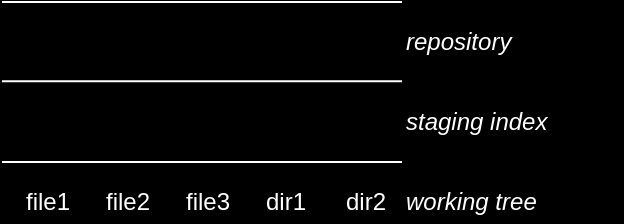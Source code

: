 <mxfile version="12.6.5" type="github" pages="10">
  <diagram name="working tree" id="nFDIeJGHODLjePEfZHYO">
    <mxGraphModel dx="501" dy="321" grid="1" gridSize="10" guides="1" tooltips="1" connect="1" arrows="1" fold="1" page="1" pageScale="1" pageWidth="850" pageHeight="1100" background="#000000" math="0" shadow="0">
      <root>
        <mxCell id="7INBl3hS9Ije1-Lq2O-e-0"/>
        <mxCell id="7INBl3hS9Ije1-Lq2O-e-1" parent="7INBl3hS9Ije1-Lq2O-e-0"/>
        <mxCell id="7INBl3hS9Ije1-Lq2O-e-2" value="" style="endArrow=none;html=1;strokeColor=#FFFFFF;strokeWidth=1;" edge="1" parent="7INBl3hS9Ije1-Lq2O-e-1">
          <mxGeometry width="50" height="50" relative="1" as="geometry">
            <mxPoint x="80" y="200" as="sourcePoint"/>
            <mxPoint x="280" y="200" as="targetPoint"/>
          </mxGeometry>
        </mxCell>
        <mxCell id="7INBl3hS9Ije1-Lq2O-e-3" value="&lt;i&gt;working tree&lt;/i&gt;" style="text;html=1;strokeColor=none;fillColor=none;align=left;verticalAlign=middle;whiteSpace=wrap;rounded=0;fontColor=#FFFFFF;" vertex="1" parent="7INBl3hS9Ije1-Lq2O-e-1">
          <mxGeometry x="280" y="210" width="110" height="20" as="geometry"/>
        </mxCell>
        <mxCell id="7INBl3hS9Ije1-Lq2O-e-4" value="" style="endArrow=none;html=1;strokeColor=#FFFFFF;strokeWidth=1;" edge="1" parent="7INBl3hS9Ije1-Lq2O-e-1">
          <mxGeometry width="50" height="50" relative="1" as="geometry">
            <mxPoint x="80" y="159.58" as="sourcePoint"/>
            <mxPoint x="280" y="159.58" as="targetPoint"/>
          </mxGeometry>
        </mxCell>
        <mxCell id="7INBl3hS9Ije1-Lq2O-e-5" value="&lt;i&gt;staging index&lt;/i&gt;" style="text;html=1;strokeColor=none;fillColor=none;align=left;verticalAlign=middle;whiteSpace=wrap;rounded=0;fontColor=#FFFFFF;" vertex="1" parent="7INBl3hS9Ije1-Lq2O-e-1">
          <mxGeometry x="280" y="170" width="110" height="20" as="geometry"/>
        </mxCell>
        <mxCell id="7INBl3hS9Ije1-Lq2O-e-6" value="" style="endArrow=none;html=1;strokeColor=#FFFFFF;strokeWidth=1;" edge="1" parent="7INBl3hS9Ije1-Lq2O-e-1">
          <mxGeometry width="50" height="50" relative="1" as="geometry">
            <mxPoint x="80" y="120" as="sourcePoint"/>
            <mxPoint x="280" y="120" as="targetPoint"/>
          </mxGeometry>
        </mxCell>
        <mxCell id="7INBl3hS9Ije1-Lq2O-e-7" value="&lt;i&gt;repository&lt;/i&gt;" style="text;html=1;strokeColor=none;fillColor=none;align=left;verticalAlign=middle;whiteSpace=wrap;rounded=0;fontColor=#FFFFFF;" vertex="1" parent="7INBl3hS9Ije1-Lq2O-e-1">
          <mxGeometry x="280" y="130" width="110" height="20" as="geometry"/>
        </mxCell>
        <mxCell id="7INBl3hS9Ije1-Lq2O-e-8" value="&lt;span style=&quot;font-style: normal&quot;&gt;file2&lt;/span&gt;" style="text;html=1;strokeColor=none;fillColor=none;align=left;verticalAlign=middle;whiteSpace=wrap;rounded=0;fontColor=#FFFFFF;fontStyle=2" vertex="1" parent="7INBl3hS9Ije1-Lq2O-e-1">
          <mxGeometry x="130" y="210" width="30" height="20" as="geometry"/>
        </mxCell>
        <mxCell id="7INBl3hS9Ije1-Lq2O-e-9" value="&lt;span style=&quot;font-style: normal&quot;&gt;dir2&lt;/span&gt;" style="text;html=1;strokeColor=none;fillColor=none;align=left;verticalAlign=middle;whiteSpace=wrap;rounded=0;fontColor=#FFFFFF;fontStyle=2" vertex="1" parent="7INBl3hS9Ije1-Lq2O-e-1">
          <mxGeometry x="250" y="210" width="30" height="20" as="geometry"/>
        </mxCell>
        <mxCell id="7INBl3hS9Ije1-Lq2O-e-10" value="" style="group" vertex="1" connectable="0" parent="7INBl3hS9Ije1-Lq2O-e-1">
          <mxGeometry x="90" y="210" width="150" height="20" as="geometry"/>
        </mxCell>
        <mxCell id="7INBl3hS9Ije1-Lq2O-e-11" value="&lt;span style=&quot;font-style: normal&quot;&gt;file1&lt;/span&gt;" style="text;html=1;strokeColor=none;fillColor=none;align=left;verticalAlign=middle;whiteSpace=wrap;rounded=0;fontColor=#FFFFFF;fontStyle=2" vertex="1" parent="7INBl3hS9Ije1-Lq2O-e-10">
          <mxGeometry width="30" height="20" as="geometry"/>
        </mxCell>
        <mxCell id="7INBl3hS9Ije1-Lq2O-e-12" value="&lt;span style=&quot;font-style: normal&quot;&gt;file3&lt;/span&gt;" style="text;html=1;strokeColor=none;fillColor=none;align=left;verticalAlign=middle;whiteSpace=wrap;rounded=0;fontColor=#FFFFFF;fontStyle=2" vertex="1" parent="7INBl3hS9Ije1-Lq2O-e-10">
          <mxGeometry x="80" width="30" height="20" as="geometry"/>
        </mxCell>
        <mxCell id="7INBl3hS9Ije1-Lq2O-e-13" value="&lt;span style=&quot;font-style: normal&quot;&gt;dir1&lt;/span&gt;" style="text;html=1;strokeColor=none;fillColor=none;align=left;verticalAlign=middle;whiteSpace=wrap;rounded=0;fontColor=#FFFFFF;fontStyle=2" vertex="1" parent="7INBl3hS9Ije1-Lq2O-e-10">
          <mxGeometry x="120" width="30" height="20" as="geometry"/>
        </mxCell>
      </root>
    </mxGraphModel>
  </diagram>
  <diagram name="staging index" id="9hVPlp5GFvJvV6EQLpRJ">
    <mxGraphModel dx="876" dy="561" grid="1" gridSize="10" guides="1" tooltips="1" connect="1" arrows="1" fold="1" page="1" pageScale="1" pageWidth="850" pageHeight="1100" background="#000000" math="0" shadow="0">
      <root>
        <mxCell id="t5cRiCoU76C5Cufz5NUQ-0"/>
        <mxCell id="t5cRiCoU76C5Cufz5NUQ-1" parent="t5cRiCoU76C5Cufz5NUQ-0"/>
        <mxCell id="t5cRiCoU76C5Cufz5NUQ-2" value="" style="endArrow=none;html=1;strokeColor=#FFFFFF;strokeWidth=1;" edge="1" parent="t5cRiCoU76C5Cufz5NUQ-1">
          <mxGeometry width="50" height="50" relative="1" as="geometry">
            <mxPoint x="80" y="200" as="sourcePoint"/>
            <mxPoint x="280" y="200" as="targetPoint"/>
          </mxGeometry>
        </mxCell>
        <mxCell id="t5cRiCoU76C5Cufz5NUQ-3" value="&lt;i&gt;working tree&lt;/i&gt;" style="text;html=1;strokeColor=none;fillColor=none;align=left;verticalAlign=middle;whiteSpace=wrap;rounded=0;fontColor=#FFFFFF;" vertex="1" parent="t5cRiCoU76C5Cufz5NUQ-1">
          <mxGeometry x="280" y="210" width="110" height="20" as="geometry"/>
        </mxCell>
        <mxCell id="t5cRiCoU76C5Cufz5NUQ-4" value="" style="endArrow=none;html=1;strokeColor=#FFFFFF;strokeWidth=1;" edge="1" parent="t5cRiCoU76C5Cufz5NUQ-1">
          <mxGeometry width="50" height="50" relative="1" as="geometry">
            <mxPoint x="80" y="159.58" as="sourcePoint"/>
            <mxPoint x="280" y="159.58" as="targetPoint"/>
          </mxGeometry>
        </mxCell>
        <mxCell id="t5cRiCoU76C5Cufz5NUQ-5" value="&lt;i&gt;staging index&lt;/i&gt;" style="text;html=1;strokeColor=none;fillColor=none;align=left;verticalAlign=middle;whiteSpace=wrap;rounded=0;fontColor=#FFFFFF;" vertex="1" parent="t5cRiCoU76C5Cufz5NUQ-1">
          <mxGeometry x="280" y="170" width="110" height="20" as="geometry"/>
        </mxCell>
        <mxCell id="t5cRiCoU76C5Cufz5NUQ-6" value="" style="endArrow=none;html=1;strokeColor=#FFFFFF;strokeWidth=1;" edge="1" parent="t5cRiCoU76C5Cufz5NUQ-1">
          <mxGeometry width="50" height="50" relative="1" as="geometry">
            <mxPoint x="80" y="120" as="sourcePoint"/>
            <mxPoint x="280" y="120" as="targetPoint"/>
          </mxGeometry>
        </mxCell>
        <mxCell id="t5cRiCoU76C5Cufz5NUQ-7" value="&lt;i&gt;repository&lt;/i&gt;" style="text;html=1;strokeColor=none;fillColor=none;align=left;verticalAlign=middle;whiteSpace=wrap;rounded=0;fontColor=#FFFFFF;" vertex="1" parent="t5cRiCoU76C5Cufz5NUQ-1">
          <mxGeometry x="280" y="130" width="110" height="20" as="geometry"/>
        </mxCell>
        <mxCell id="t5cRiCoU76C5Cufz5NUQ-8" value="&lt;span style=&quot;font-style: normal&quot;&gt;file2&lt;/span&gt;" style="text;html=1;strokeColor=none;fillColor=none;align=left;verticalAlign=middle;whiteSpace=wrap;rounded=0;fontColor=#FFFFFF;fontStyle=2" vertex="1" parent="t5cRiCoU76C5Cufz5NUQ-1">
          <mxGeometry x="130" y="210" width="30" height="20" as="geometry"/>
        </mxCell>
        <mxCell id="t5cRiCoU76C5Cufz5NUQ-9" value="&lt;span style=&quot;font-style: normal&quot;&gt;dir2&lt;/span&gt;" style="text;html=1;strokeColor=none;fillColor=none;align=left;verticalAlign=middle;whiteSpace=wrap;rounded=0;fontColor=#FFFFFF;fontStyle=2" vertex="1" parent="t5cRiCoU76C5Cufz5NUQ-1">
          <mxGeometry x="250" y="210" width="30" height="20" as="geometry"/>
        </mxCell>
        <mxCell id="t5cRiCoU76C5Cufz5NUQ-10" value="" style="group" vertex="1" connectable="0" parent="t5cRiCoU76C5Cufz5NUQ-1">
          <mxGeometry x="90" y="210" width="150" height="20" as="geometry"/>
        </mxCell>
        <mxCell id="t5cRiCoU76C5Cufz5NUQ-11" value="&lt;span style=&quot;font-style: normal&quot;&gt;file1&lt;/span&gt;" style="text;html=1;strokeColor=none;fillColor=none;align=left;verticalAlign=middle;whiteSpace=wrap;rounded=0;fontColor=#FFFFFF;fontStyle=2" vertex="1" parent="t5cRiCoU76C5Cufz5NUQ-10">
          <mxGeometry width="30" height="20" as="geometry"/>
        </mxCell>
        <mxCell id="t5cRiCoU76C5Cufz5NUQ-12" value="&lt;span style=&quot;font-style: normal&quot;&gt;file3&lt;/span&gt;" style="text;html=1;strokeColor=none;fillColor=none;align=left;verticalAlign=middle;whiteSpace=wrap;rounded=0;fontColor=#FFFFFF;fontStyle=2" vertex="1" parent="t5cRiCoU76C5Cufz5NUQ-10">
          <mxGeometry x="80" width="30" height="20" as="geometry"/>
        </mxCell>
        <mxCell id="t5cRiCoU76C5Cufz5NUQ-13" value="&lt;span style=&quot;font-style: normal&quot;&gt;dir1&lt;/span&gt;" style="text;html=1;strokeColor=none;fillColor=none;align=left;verticalAlign=middle;whiteSpace=wrap;rounded=0;fontColor=#FFFFFF;fontStyle=2" vertex="1" parent="t5cRiCoU76C5Cufz5NUQ-10">
          <mxGeometry x="120" width="30" height="20" as="geometry"/>
        </mxCell>
        <mxCell id="t5cRiCoU76C5Cufz5NUQ-14" value="git add" style="text;html=1;strokeColor=none;fillColor=none;align=right;verticalAlign=middle;whiteSpace=wrap;rounded=0;fontColor=#FFFFFF;fontStyle=2" vertex="1" parent="t5cRiCoU76C5Cufz5NUQ-1">
          <mxGeometry x="10" y="190" width="60" height="20" as="geometry"/>
        </mxCell>
        <mxCell id="t5cRiCoU76C5Cufz5NUQ-16" value="" style="group" vertex="1" connectable="0" parent="t5cRiCoU76C5Cufz5NUQ-1">
          <mxGeometry x="90" y="170" width="150" height="20" as="geometry"/>
        </mxCell>
        <mxCell id="t5cRiCoU76C5Cufz5NUQ-17" value="" style="group" vertex="1" connectable="0" parent="t5cRiCoU76C5Cufz5NUQ-16">
          <mxGeometry width="150" height="20" as="geometry"/>
        </mxCell>
        <mxCell id="t5cRiCoU76C5Cufz5NUQ-18" value="&lt;span style=&quot;font-style: normal&quot;&gt;file1&lt;/span&gt;" style="text;html=1;strokeColor=none;fillColor=none;align=left;verticalAlign=middle;whiteSpace=wrap;rounded=0;fontColor=#FFFFFF;fontStyle=2" vertex="1" parent="t5cRiCoU76C5Cufz5NUQ-17">
          <mxGeometry width="30" height="20" as="geometry"/>
        </mxCell>
        <mxCell id="t5cRiCoU76C5Cufz5NUQ-19" value="&lt;span style=&quot;font-style: normal&quot;&gt;file3&lt;/span&gt;" style="text;html=1;strokeColor=none;fillColor=none;align=left;verticalAlign=middle;whiteSpace=wrap;rounded=0;fontColor=#FFFFFF;fontStyle=2" vertex="1" parent="t5cRiCoU76C5Cufz5NUQ-17">
          <mxGeometry x="80" width="30" height="20" as="geometry"/>
        </mxCell>
        <mxCell id="t5cRiCoU76C5Cufz5NUQ-20" value="&lt;span style=&quot;font-style: normal&quot;&gt;dir1&lt;/span&gt;" style="text;html=1;strokeColor=none;fillColor=none;align=left;verticalAlign=middle;whiteSpace=wrap;rounded=0;fontColor=#FFFFFF;fontStyle=2" vertex="1" parent="t5cRiCoU76C5Cufz5NUQ-17">
          <mxGeometry x="120" width="30" height="20" as="geometry"/>
        </mxCell>
        <mxCell id="t5cRiCoU76C5Cufz5NUQ-21" value="" style="endArrow=blockThin;html=1;strokeColor=#FFFFFF;strokeWidth=1;dashed=1;endFill=1;" edge="1" parent="t5cRiCoU76C5Cufz5NUQ-16" source="t5cRiCoU76C5Cufz5NUQ-11" target="t5cRiCoU76C5Cufz5NUQ-18">
          <mxGeometry width="50" height="50" relative="1" as="geometry">
            <mxPoint x="-70" y="-80" as="sourcePoint"/>
            <mxPoint x="30" y="40" as="targetPoint"/>
          </mxGeometry>
        </mxCell>
        <mxCell id="t5cRiCoU76C5Cufz5NUQ-22" value="" style="endArrow=blockThin;html=1;strokeColor=#FFFFFF;strokeWidth=1;dashed=1;endFill=1;" edge="1" parent="t5cRiCoU76C5Cufz5NUQ-16" source="t5cRiCoU76C5Cufz5NUQ-12" target="t5cRiCoU76C5Cufz5NUQ-19">
          <mxGeometry width="50" height="50" relative="1" as="geometry">
            <mxPoint x="90" y="40" as="sourcePoint"/>
            <mxPoint x="90" y="20" as="targetPoint"/>
          </mxGeometry>
        </mxCell>
        <mxCell id="t5cRiCoU76C5Cufz5NUQ-23" value="" style="endArrow=blockThin;html=1;strokeColor=#FFFFFF;strokeWidth=1;dashed=1;endFill=1;" edge="1" parent="t5cRiCoU76C5Cufz5NUQ-16" source="t5cRiCoU76C5Cufz5NUQ-13" target="t5cRiCoU76C5Cufz5NUQ-20">
          <mxGeometry width="50" height="50" relative="1" as="geometry">
            <mxPoint x="105" y="50" as="sourcePoint"/>
            <mxPoint x="105" y="30" as="targetPoint"/>
          </mxGeometry>
        </mxCell>
      </root>
    </mxGraphModel>
  </diagram>
  <diagram name="repository" id="YbWyAbgBsb1JqDpuftCm">
    <mxGraphModel dx="417" dy="267" grid="1" gridSize="10" guides="1" tooltips="1" connect="1" arrows="1" fold="1" page="1" pageScale="1" pageWidth="850" pageHeight="1100" background="#000000" math="0" shadow="0">
      <root>
        <mxCell id="LDW7jbHlANp0ak9z3sKu-0"/>
        <mxCell id="LDW7jbHlANp0ak9z3sKu-1" parent="LDW7jbHlANp0ak9z3sKu-0"/>
        <mxCell id="LDW7jbHlANp0ak9z3sKu-2" value="" style="endArrow=none;html=1;strokeColor=#FFFFFF;strokeWidth=1;" edge="1" parent="LDW7jbHlANp0ak9z3sKu-1">
          <mxGeometry width="50" height="50" relative="1" as="geometry">
            <mxPoint x="80" y="200" as="sourcePoint"/>
            <mxPoint x="280" y="200" as="targetPoint"/>
          </mxGeometry>
        </mxCell>
        <mxCell id="LDW7jbHlANp0ak9z3sKu-3" value="&lt;i&gt;working tree&lt;/i&gt;" style="text;html=1;strokeColor=none;fillColor=none;align=left;verticalAlign=middle;whiteSpace=wrap;rounded=0;fontColor=#FFFFFF;" vertex="1" parent="LDW7jbHlANp0ak9z3sKu-1">
          <mxGeometry x="280" y="210" width="110" height="20" as="geometry"/>
        </mxCell>
        <mxCell id="LDW7jbHlANp0ak9z3sKu-4" value="" style="endArrow=none;html=1;strokeColor=#FFFFFF;strokeWidth=1;" edge="1" parent="LDW7jbHlANp0ak9z3sKu-1">
          <mxGeometry width="50" height="50" relative="1" as="geometry">
            <mxPoint x="80" y="159.58" as="sourcePoint"/>
            <mxPoint x="280" y="159.58" as="targetPoint"/>
          </mxGeometry>
        </mxCell>
        <mxCell id="LDW7jbHlANp0ak9z3sKu-5" value="&lt;i&gt;staging index&lt;/i&gt;" style="text;html=1;strokeColor=none;fillColor=none;align=left;verticalAlign=middle;whiteSpace=wrap;rounded=0;fontColor=#FFFFFF;" vertex="1" parent="LDW7jbHlANp0ak9z3sKu-1">
          <mxGeometry x="280" y="170" width="110" height="20" as="geometry"/>
        </mxCell>
        <mxCell id="LDW7jbHlANp0ak9z3sKu-6" value="" style="endArrow=none;html=1;strokeColor=#FFFFFF;strokeWidth=1;" edge="1" parent="LDW7jbHlANp0ak9z3sKu-1">
          <mxGeometry width="50" height="50" relative="1" as="geometry">
            <mxPoint x="80" y="120" as="sourcePoint"/>
            <mxPoint x="280" y="120" as="targetPoint"/>
          </mxGeometry>
        </mxCell>
        <mxCell id="LDW7jbHlANp0ak9z3sKu-7" value="&lt;i&gt;repository&lt;/i&gt;" style="text;html=1;strokeColor=none;fillColor=none;align=left;verticalAlign=middle;whiteSpace=wrap;rounded=0;fontColor=#FFFFFF;" vertex="1" parent="LDW7jbHlANp0ak9z3sKu-1">
          <mxGeometry x="280" y="130" width="110" height="20" as="geometry"/>
        </mxCell>
        <mxCell id="LDW7jbHlANp0ak9z3sKu-8" value="&lt;span style=&quot;font-style: normal&quot;&gt;file2&lt;/span&gt;" style="text;html=1;strokeColor=none;fillColor=none;align=left;verticalAlign=middle;whiteSpace=wrap;rounded=0;fontColor=#FFFFFF;fontStyle=2" vertex="1" parent="LDW7jbHlANp0ak9z3sKu-1">
          <mxGeometry x="130" y="210" width="30" height="20" as="geometry"/>
        </mxCell>
        <mxCell id="LDW7jbHlANp0ak9z3sKu-9" value="&lt;span style=&quot;font-style: normal&quot;&gt;dir2&lt;/span&gt;" style="text;html=1;strokeColor=none;fillColor=none;align=left;verticalAlign=middle;whiteSpace=wrap;rounded=0;fontColor=#FFFFFF;fontStyle=2" vertex="1" parent="LDW7jbHlANp0ak9z3sKu-1">
          <mxGeometry x="250" y="210" width="30" height="20" as="geometry"/>
        </mxCell>
        <mxCell id="LDW7jbHlANp0ak9z3sKu-10" value="" style="group" vertex="1" connectable="0" parent="LDW7jbHlANp0ak9z3sKu-1">
          <mxGeometry x="90" y="210" width="150" height="20" as="geometry"/>
        </mxCell>
        <mxCell id="LDW7jbHlANp0ak9z3sKu-11" value="&lt;span style=&quot;font-style: normal&quot;&gt;file1&lt;/span&gt;" style="text;html=1;strokeColor=none;fillColor=none;align=left;verticalAlign=middle;whiteSpace=wrap;rounded=0;fontColor=#FFFFFF;fontStyle=2" vertex="1" parent="LDW7jbHlANp0ak9z3sKu-10">
          <mxGeometry width="30" height="20" as="geometry"/>
        </mxCell>
        <mxCell id="LDW7jbHlANp0ak9z3sKu-12" value="&lt;span style=&quot;font-style: normal&quot;&gt;file3&lt;/span&gt;" style="text;html=1;strokeColor=none;fillColor=none;align=left;verticalAlign=middle;whiteSpace=wrap;rounded=0;fontColor=#FFFFFF;fontStyle=2" vertex="1" parent="LDW7jbHlANp0ak9z3sKu-10">
          <mxGeometry x="80" width="30" height="20" as="geometry"/>
        </mxCell>
        <mxCell id="LDW7jbHlANp0ak9z3sKu-13" value="&lt;span style=&quot;font-style: normal&quot;&gt;dir1&lt;/span&gt;" style="text;html=1;strokeColor=none;fillColor=none;align=left;verticalAlign=middle;whiteSpace=wrap;rounded=0;fontColor=#FFFFFF;fontStyle=2" vertex="1" parent="LDW7jbHlANp0ak9z3sKu-10">
          <mxGeometry x="120" width="30" height="20" as="geometry"/>
        </mxCell>
        <mxCell id="LDW7jbHlANp0ak9z3sKu-15" value="git commit" style="text;html=1;strokeColor=none;fillColor=none;align=right;verticalAlign=middle;whiteSpace=wrap;rounded=0;fontColor=#FFFFFF;fontStyle=2" vertex="1" parent="LDW7jbHlANp0ak9z3sKu-1">
          <mxGeometry x="10" y="150" width="60" height="20" as="geometry"/>
        </mxCell>
        <mxCell id="LDW7jbHlANp0ak9z3sKu-16" value="" style="group" vertex="1" connectable="0" parent="LDW7jbHlANp0ak9z3sKu-1">
          <mxGeometry x="90" y="170" width="150" height="20" as="geometry"/>
        </mxCell>
        <mxCell id="LDW7jbHlANp0ak9z3sKu-17" value="" style="group" vertex="1" connectable="0" parent="LDW7jbHlANp0ak9z3sKu-16">
          <mxGeometry width="150" height="20" as="geometry"/>
        </mxCell>
        <mxCell id="LDW7jbHlANp0ak9z3sKu-18" value="&lt;span style=&quot;font-style: normal&quot;&gt;file1&lt;/span&gt;" style="text;html=1;strokeColor=none;fillColor=none;align=left;verticalAlign=middle;whiteSpace=wrap;rounded=0;fontColor=#FFFFFF;fontStyle=2" vertex="1" parent="LDW7jbHlANp0ak9z3sKu-17">
          <mxGeometry width="30" height="20" as="geometry"/>
        </mxCell>
        <mxCell id="LDW7jbHlANp0ak9z3sKu-19" value="&lt;span style=&quot;font-style: normal&quot;&gt;file3&lt;/span&gt;" style="text;html=1;strokeColor=none;fillColor=none;align=left;verticalAlign=middle;whiteSpace=wrap;rounded=0;fontColor=#FFFFFF;fontStyle=2" vertex="1" parent="LDW7jbHlANp0ak9z3sKu-17">
          <mxGeometry x="80" width="30" height="20" as="geometry"/>
        </mxCell>
        <mxCell id="LDW7jbHlANp0ak9z3sKu-20" value="&lt;span style=&quot;font-style: normal&quot;&gt;dir1&lt;/span&gt;" style="text;html=1;strokeColor=none;fillColor=none;align=left;verticalAlign=middle;whiteSpace=wrap;rounded=0;fontColor=#FFFFFF;fontStyle=2" vertex="1" parent="LDW7jbHlANp0ak9z3sKu-17">
          <mxGeometry x="120" width="30" height="20" as="geometry"/>
        </mxCell>
        <mxCell id="LDW7jbHlANp0ak9z3sKu-24" value="" style="group" vertex="1" connectable="0" parent="LDW7jbHlANp0ak9z3sKu-1">
          <mxGeometry x="90" y="130" width="150" height="20" as="geometry"/>
        </mxCell>
        <mxCell id="LDW7jbHlANp0ak9z3sKu-25" value="" style="group" vertex="1" connectable="0" parent="LDW7jbHlANp0ak9z3sKu-24">
          <mxGeometry width="150" height="20" as="geometry"/>
        </mxCell>
        <mxCell id="LDW7jbHlANp0ak9z3sKu-26" value="&lt;span style=&quot;font-style: normal&quot;&gt;file1&lt;/span&gt;" style="text;html=1;strokeColor=none;fillColor=none;align=left;verticalAlign=middle;whiteSpace=wrap;rounded=0;fontColor=#FFFFFF;fontStyle=2" vertex="1" parent="LDW7jbHlANp0ak9z3sKu-25">
          <mxGeometry width="30" height="20" as="geometry"/>
        </mxCell>
        <mxCell id="LDW7jbHlANp0ak9z3sKu-27" value="&lt;span style=&quot;font-style: normal&quot;&gt;file3&lt;/span&gt;" style="text;html=1;strokeColor=none;fillColor=none;align=left;verticalAlign=middle;whiteSpace=wrap;rounded=0;fontColor=#FFFFFF;fontStyle=2" vertex="1" parent="LDW7jbHlANp0ak9z3sKu-25">
          <mxGeometry x="80" width="30" height="20" as="geometry"/>
        </mxCell>
        <mxCell id="LDW7jbHlANp0ak9z3sKu-28" value="&lt;span style=&quot;font-style: normal&quot;&gt;dir1&lt;/span&gt;" style="text;html=1;strokeColor=none;fillColor=none;align=left;verticalAlign=middle;whiteSpace=wrap;rounded=0;fontColor=#FFFFFF;fontStyle=2" vertex="1" parent="LDW7jbHlANp0ak9z3sKu-25">
          <mxGeometry x="120" width="30" height="20" as="geometry"/>
        </mxCell>
        <mxCell id="LDW7jbHlANp0ak9z3sKu-29" value="" style="endArrow=blockThin;html=1;strokeColor=#FFFFFF;strokeWidth=1;dashed=1;endFill=1;exitX=0.5;exitY=0;exitDx=0;exitDy=0;" edge="1" parent="LDW7jbHlANp0ak9z3sKu-1" source="LDW7jbHlANp0ak9z3sKu-18" target="LDW7jbHlANp0ak9z3sKu-26">
          <mxGeometry width="50" height="50" relative="1" as="geometry">
            <mxPoint x="20" y="50" as="sourcePoint"/>
            <mxPoint x="120" y="170" as="targetPoint"/>
          </mxGeometry>
        </mxCell>
        <mxCell id="LDW7jbHlANp0ak9z3sKu-30" value="" style="endArrow=blockThin;html=1;strokeColor=#FFFFFF;strokeWidth=1;dashed=1;endFill=1;" edge="1" parent="LDW7jbHlANp0ak9z3sKu-1" source="LDW7jbHlANp0ak9z3sKu-19" target="LDW7jbHlANp0ak9z3sKu-27">
          <mxGeometry width="50" height="50" relative="1" as="geometry">
            <mxPoint x="180" y="170" as="sourcePoint"/>
            <mxPoint x="180" y="150" as="targetPoint"/>
          </mxGeometry>
        </mxCell>
        <mxCell id="LDW7jbHlANp0ak9z3sKu-31" value="" style="endArrow=blockThin;html=1;strokeColor=#FFFFFF;strokeWidth=1;dashed=1;endFill=1;" edge="1" parent="LDW7jbHlANp0ak9z3sKu-1" source="LDW7jbHlANp0ak9z3sKu-20" target="LDW7jbHlANp0ak9z3sKu-28">
          <mxGeometry width="50" height="50" relative="1" as="geometry">
            <mxPoint x="195" y="180" as="sourcePoint"/>
            <mxPoint x="195" y="160" as="targetPoint"/>
          </mxGeometry>
        </mxCell>
      </root>
    </mxGraphModel>
  </diagram>
  <diagram name="master branch" id="ZBXsR8D6h87mjDx8v7-N">
    <mxGraphModel dx="876" dy="627" grid="1" gridSize="10" guides="1" tooltips="1" connect="1" arrows="1" fold="1" page="1" pageScale="1" pageWidth="850" pageHeight="1100" background="#000000" math="0" shadow="0">
      <root>
        <mxCell id="lobd90aqve4chmsT_h2g-0"/>
        <mxCell id="lobd90aqve4chmsT_h2g-1" parent="lobd90aqve4chmsT_h2g-0"/>
        <mxCell id="lobd90aqve4chmsT_h2g-2" value="" style="endArrow=none;html=1;strokeColor=#FFFFFF;strokeWidth=1;" edge="1" parent="lobd90aqve4chmsT_h2g-1" source="lobd90aqve4chmsT_h2g-20">
          <mxGeometry width="50" height="50" relative="1" as="geometry">
            <mxPoint x="80" y="200" as="sourcePoint"/>
            <mxPoint x="480" y="200" as="targetPoint"/>
          </mxGeometry>
        </mxCell>
        <mxCell id="lobd90aqve4chmsT_h2g-3" value="" style="endArrow=none;html=1;strokeColor=#FFFFFF;strokeWidth=1;" edge="1" parent="lobd90aqve4chmsT_h2g-1" target="lobd90aqve4chmsT_h2g-20">
          <mxGeometry width="50" height="50" relative="1" as="geometry">
            <mxPoint x="80" y="200" as="sourcePoint"/>
            <mxPoint x="520" y="200" as="targetPoint"/>
          </mxGeometry>
        </mxCell>
        <mxCell id="lobd90aqve4chmsT_h2g-4" value="&lt;i&gt;master branch&lt;/i&gt;" style="text;html=1;strokeColor=none;fillColor=none;align=left;verticalAlign=middle;whiteSpace=wrap;rounded=0;fontColor=#FFFFFF;" vertex="1" parent="lobd90aqve4chmsT_h2g-1">
          <mxGeometry x="480" y="190" width="110" height="20" as="geometry"/>
        </mxCell>
        <mxCell id="lobd90aqve4chmsT_h2g-18" value="" style="group" vertex="1" connectable="0" parent="lobd90aqve4chmsT_h2g-1">
          <mxGeometry x="100" y="190" width="40" height="60" as="geometry"/>
        </mxCell>
        <mxCell id="lobd90aqve4chmsT_h2g-19" value="" style="group" vertex="1" connectable="0" parent="lobd90aqve4chmsT_h2g-18">
          <mxGeometry width="40" height="60" as="geometry"/>
        </mxCell>
        <mxCell id="lobd90aqve4chmsT_h2g-20" value="" style="ellipse;whiteSpace=wrap;html=1;fillColor=#FFFFFF;" vertex="1" parent="lobd90aqve4chmsT_h2g-19">
          <mxGeometry x="10" width="20" height="20" as="geometry"/>
        </mxCell>
        <mxCell id="lobd90aqve4chmsT_h2g-21" value="commit" style="text;html=1;strokeColor=none;fillColor=none;align=center;verticalAlign=middle;whiteSpace=wrap;rounded=0;fontColor=#FFFFFF;" vertex="1" parent="lobd90aqve4chmsT_h2g-19">
          <mxGeometry y="40" width="40" height="20" as="geometry"/>
        </mxCell>
        <mxCell id="lobd90aqve4chmsT_h2g-22" value="" style="endArrow=none;html=1;strokeColor=#FFFFFF;strokeWidth=1;dashed=1;" edge="1" parent="lobd90aqve4chmsT_h2g-19" source="lobd90aqve4chmsT_h2g-21" target="lobd90aqve4chmsT_h2g-20">
          <mxGeometry width="50" height="50" relative="1" as="geometry">
            <mxPoint x="20" y="90" as="sourcePoint"/>
            <mxPoint x="7" y="17" as="targetPoint"/>
          </mxGeometry>
        </mxCell>
        <mxCell id="lobd90aqve4chmsT_h2g-23" value="" style="group" vertex="1" connectable="0" parent="lobd90aqve4chmsT_h2g-1">
          <mxGeometry x="260" y="190" width="40" height="60" as="geometry"/>
        </mxCell>
        <mxCell id="lobd90aqve4chmsT_h2g-24" value="" style="ellipse;whiteSpace=wrap;html=1;fillColor=#FFFFFF;" vertex="1" parent="lobd90aqve4chmsT_h2g-23">
          <mxGeometry x="10" width="20" height="20" as="geometry"/>
        </mxCell>
        <mxCell id="lobd90aqve4chmsT_h2g-25" value="commit" style="text;html=1;strokeColor=none;fillColor=none;align=center;verticalAlign=middle;whiteSpace=wrap;rounded=0;fontColor=#FFFFFF;" vertex="1" parent="lobd90aqve4chmsT_h2g-23">
          <mxGeometry y="40" width="40" height="20" as="geometry"/>
        </mxCell>
        <mxCell id="lobd90aqve4chmsT_h2g-26" value="" style="endArrow=none;html=1;strokeColor=#FFFFFF;strokeWidth=1;dashed=1;" edge="1" parent="lobd90aqve4chmsT_h2g-23" source="lobd90aqve4chmsT_h2g-25" target="lobd90aqve4chmsT_h2g-24">
          <mxGeometry width="50" height="50" relative="1" as="geometry">
            <mxPoint x="20" y="90" as="sourcePoint"/>
            <mxPoint x="7" y="17" as="targetPoint"/>
          </mxGeometry>
        </mxCell>
        <mxCell id="lobd90aqve4chmsT_h2g-27" value="" style="group" vertex="1" connectable="0" parent="lobd90aqve4chmsT_h2g-1">
          <mxGeometry x="420" y="190" width="40" height="60" as="geometry"/>
        </mxCell>
        <mxCell id="lobd90aqve4chmsT_h2g-28" value="" style="ellipse;whiteSpace=wrap;html=1;fillColor=#FFFFFF;" vertex="1" parent="lobd90aqve4chmsT_h2g-27">
          <mxGeometry x="10" width="20" height="20" as="geometry"/>
        </mxCell>
        <mxCell id="lobd90aqve4chmsT_h2g-29" value="commit" style="text;html=1;strokeColor=none;fillColor=none;align=center;verticalAlign=middle;whiteSpace=wrap;rounded=0;fontColor=#FFFFFF;" vertex="1" parent="lobd90aqve4chmsT_h2g-27">
          <mxGeometry y="40" width="40" height="20" as="geometry"/>
        </mxCell>
        <mxCell id="lobd90aqve4chmsT_h2g-30" value="" style="endArrow=none;html=1;strokeColor=#FFFFFF;strokeWidth=1;dashed=1;" edge="1" parent="lobd90aqve4chmsT_h2g-27" source="lobd90aqve4chmsT_h2g-29" target="lobd90aqve4chmsT_h2g-28">
          <mxGeometry width="50" height="50" relative="1" as="geometry">
            <mxPoint x="20" y="90" as="sourcePoint"/>
            <mxPoint x="7" y="17" as="targetPoint"/>
          </mxGeometry>
        </mxCell>
      </root>
    </mxGraphModel>
  </diagram>
  <diagram name="another branch" id="fetlycR_FhlmI5ydPPel">
    <mxGraphModel dx="730" dy="468" grid="1" gridSize="10" guides="1" tooltips="1" connect="1" arrows="1" fold="1" page="1" pageScale="1" pageWidth="850" pageHeight="1100" background="#000000" math="0" shadow="0">
      <root>
        <mxCell id="FoyUTnOQCHMS2tTgby3s-0"/>
        <mxCell id="FoyUTnOQCHMS2tTgby3s-1" parent="FoyUTnOQCHMS2tTgby3s-0"/>
        <mxCell id="FoyUTnOQCHMS2tTgby3s-2" value="" style="endArrow=none;html=1;strokeColor=#FFFFFF;strokeWidth=1;" edge="1" parent="FoyUTnOQCHMS2tTgby3s-1" source="FoyUTnOQCHMS2tTgby3s-6">
          <mxGeometry width="50" height="50" relative="1" as="geometry">
            <mxPoint x="80" y="200" as="sourcePoint"/>
            <mxPoint x="480" y="200" as="targetPoint"/>
          </mxGeometry>
        </mxCell>
        <mxCell id="FoyUTnOQCHMS2tTgby3s-3" value="" style="endArrow=none;html=1;strokeColor=#FFFFFF;strokeWidth=1;" edge="1" parent="FoyUTnOQCHMS2tTgby3s-1" target="FoyUTnOQCHMS2tTgby3s-6">
          <mxGeometry width="50" height="50" relative="1" as="geometry">
            <mxPoint x="80" y="200" as="sourcePoint"/>
            <mxPoint x="520" y="200" as="targetPoint"/>
          </mxGeometry>
        </mxCell>
        <mxCell id="FoyUTnOQCHMS2tTgby3s-16" value="&lt;i&gt;master branch&lt;/i&gt;" style="text;html=1;strokeColor=none;fillColor=none;align=left;verticalAlign=middle;whiteSpace=wrap;rounded=0;fontColor=#FFFFFF;" vertex="1" parent="FoyUTnOQCHMS2tTgby3s-1">
          <mxGeometry x="480" y="190" width="110" height="20" as="geometry"/>
        </mxCell>
        <mxCell id="FoyUTnOQCHMS2tTgby3s-17" value="" style="endArrow=none;html=1;strokeColor=#FFFFFF;strokeWidth=1;edgeStyle=orthogonalEdgeStyle;" edge="1" parent="FoyUTnOQCHMS2tTgby3s-1">
          <mxGeometry width="50" height="50" relative="1" as="geometry">
            <mxPoint x="190" y="160" as="sourcePoint"/>
            <mxPoint x="280" y="160" as="targetPoint"/>
            <Array as="points">
              <mxPoint x="120" y="160"/>
              <mxPoint x="280" y="160"/>
            </Array>
          </mxGeometry>
        </mxCell>
        <mxCell id="FoyUTnOQCHMS2tTgby3s-25" value="" style="endArrow=none;html=1;strokeColor=#FFFFFF;strokeWidth=1;edgeStyle=orthogonalEdgeStyle;" edge="1" parent="FoyUTnOQCHMS2tTgby3s-1" source="FoyUTnOQCHMS2tTgby3s-6">
          <mxGeometry width="50" height="50" relative="1" as="geometry">
            <mxPoint x="120" y="190" as="sourcePoint"/>
            <mxPoint x="190" y="160" as="targetPoint"/>
            <Array as="points">
              <mxPoint x="120" y="160"/>
            </Array>
          </mxGeometry>
        </mxCell>
        <mxCell id="FoyUTnOQCHMS2tTgby3s-27" value="" style="endArrow=none;html=1;strokeColor=#FFFFFF;strokeWidth=1;edgeStyle=orthogonalEdgeStyle;" edge="1" parent="FoyUTnOQCHMS2tTgby3s-1">
          <mxGeometry width="50" height="50" relative="1" as="geometry">
            <mxPoint x="210" y="160" as="sourcePoint"/>
            <mxPoint x="360" y="160" as="targetPoint"/>
            <Array as="points"/>
          </mxGeometry>
        </mxCell>
        <mxCell id="FoyUTnOQCHMS2tTgby3s-28" value="&lt;i&gt;another branch&lt;/i&gt;" style="text;html=1;strokeColor=none;fillColor=none;align=left;verticalAlign=middle;whiteSpace=wrap;rounded=0;fontColor=#FFFFFF;" vertex="1" parent="FoyUTnOQCHMS2tTgby3s-1">
          <mxGeometry x="360" y="150" width="110" height="20" as="geometry"/>
        </mxCell>
        <mxCell id="FoyUTnOQCHMS2tTgby3s-32" value="" style="endArrow=none;html=1;strokeColor=#FFFFFF;strokeWidth=1;edgeStyle=orthogonalEdgeStyle;" edge="1" parent="FoyUTnOQCHMS2tTgby3s-1">
          <mxGeometry width="50" height="50" relative="1" as="geometry">
            <mxPoint x="310" y="160" as="sourcePoint"/>
            <mxPoint x="210" y="160" as="targetPoint"/>
            <Array as="points"/>
          </mxGeometry>
        </mxCell>
        <mxCell id="FoyUTnOQCHMS2tTgby3s-42" value="" style="group" vertex="1" connectable="0" parent="FoyUTnOQCHMS2tTgby3s-1">
          <mxGeometry x="180" y="110" width="40" height="60" as="geometry"/>
        </mxCell>
        <mxCell id="FoyUTnOQCHMS2tTgby3s-36" value="commit" style="text;html=1;strokeColor=none;fillColor=none;align=center;verticalAlign=middle;whiteSpace=wrap;rounded=0;fontColor=#FFFFFF;" vertex="1" parent="FoyUTnOQCHMS2tTgby3s-42">
          <mxGeometry width="40" height="20" as="geometry"/>
        </mxCell>
        <mxCell id="FoyUTnOQCHMS2tTgby3s-34" value="" style="endArrow=none;html=1;strokeColor=#FFFFFF;strokeWidth=1;dashed=1;exitX=0.5;exitY=1;exitDx=0;exitDy=0;" edge="1" parent="FoyUTnOQCHMS2tTgby3s-42" target="FoyUTnOQCHMS2tTgby3s-35" source="FoyUTnOQCHMS2tTgby3s-36">
          <mxGeometry width="50" height="50" relative="1" as="geometry">
            <mxPoint x="20" y="130" as="sourcePoint"/>
            <mxPoint x="7" y="57" as="targetPoint"/>
          </mxGeometry>
        </mxCell>
        <mxCell id="FoyUTnOQCHMS2tTgby3s-35" value="" style="ellipse;whiteSpace=wrap;html=1;fillColor=#FFFFFF;" vertex="1" parent="FoyUTnOQCHMS2tTgby3s-42">
          <mxGeometry x="10" y="40" width="20" height="20" as="geometry"/>
        </mxCell>
        <mxCell id="FoyUTnOQCHMS2tTgby3s-43" value="" style="group" vertex="1" connectable="0" parent="FoyUTnOQCHMS2tTgby3s-1">
          <mxGeometry x="300" y="110" width="40" height="60" as="geometry"/>
        </mxCell>
        <mxCell id="FoyUTnOQCHMS2tTgby3s-44" value="commit" style="text;html=1;strokeColor=none;fillColor=none;align=center;verticalAlign=middle;whiteSpace=wrap;rounded=0;fontColor=#FFFFFF;" vertex="1" parent="FoyUTnOQCHMS2tTgby3s-43">
          <mxGeometry width="40" height="20" as="geometry"/>
        </mxCell>
        <mxCell id="FoyUTnOQCHMS2tTgby3s-45" value="" style="endArrow=none;html=1;strokeColor=#FFFFFF;strokeWidth=1;dashed=1;exitX=0.5;exitY=1;exitDx=0;exitDy=0;" edge="1" parent="FoyUTnOQCHMS2tTgby3s-43" source="FoyUTnOQCHMS2tTgby3s-44" target="FoyUTnOQCHMS2tTgby3s-46">
          <mxGeometry width="50" height="50" relative="1" as="geometry">
            <mxPoint x="20" y="130" as="sourcePoint"/>
            <mxPoint x="7" y="57" as="targetPoint"/>
          </mxGeometry>
        </mxCell>
        <mxCell id="FoyUTnOQCHMS2tTgby3s-46" value="" style="ellipse;whiteSpace=wrap;html=1;fillColor=#FFFFFF;" vertex="1" parent="FoyUTnOQCHMS2tTgby3s-43">
          <mxGeometry x="10" y="40" width="20" height="20" as="geometry"/>
        </mxCell>
        <mxCell id="FoyUTnOQCHMS2tTgby3s-48" value="" style="group" vertex="1" connectable="0" parent="FoyUTnOQCHMS2tTgby3s-1">
          <mxGeometry x="100" y="190" width="40" height="60" as="geometry"/>
        </mxCell>
        <mxCell id="FoyUTnOQCHMS2tTgby3s-40" value="" style="group" vertex="1" connectable="0" parent="FoyUTnOQCHMS2tTgby3s-48">
          <mxGeometry width="40" height="60" as="geometry"/>
        </mxCell>
        <mxCell id="FoyUTnOQCHMS2tTgby3s-6" value="" style="ellipse;whiteSpace=wrap;html=1;fillColor=#FFFFFF;" vertex="1" parent="FoyUTnOQCHMS2tTgby3s-40">
          <mxGeometry x="10" width="20" height="20" as="geometry"/>
        </mxCell>
        <mxCell id="FoyUTnOQCHMS2tTgby3s-7" value="commit" style="text;html=1;strokeColor=none;fillColor=none;align=center;verticalAlign=middle;whiteSpace=wrap;rounded=0;fontColor=#FFFFFF;" vertex="1" parent="FoyUTnOQCHMS2tTgby3s-40">
          <mxGeometry y="40" width="40" height="20" as="geometry"/>
        </mxCell>
        <mxCell id="FoyUTnOQCHMS2tTgby3s-5" value="" style="endArrow=none;html=1;strokeColor=#FFFFFF;strokeWidth=1;dashed=1;" edge="1" parent="FoyUTnOQCHMS2tTgby3s-40" target="FoyUTnOQCHMS2tTgby3s-6" source="FoyUTnOQCHMS2tTgby3s-7">
          <mxGeometry width="50" height="50" relative="1" as="geometry">
            <mxPoint x="20" y="90" as="sourcePoint"/>
            <mxPoint x="7" y="17" as="targetPoint"/>
          </mxGeometry>
        </mxCell>
        <mxCell id="FoyUTnOQCHMS2tTgby3s-49" value="" style="group" vertex="1" connectable="0" parent="FoyUTnOQCHMS2tTgby3s-1">
          <mxGeometry x="260" y="190" width="40" height="60" as="geometry"/>
        </mxCell>
        <mxCell id="FoyUTnOQCHMS2tTgby3s-10" value="" style="ellipse;whiteSpace=wrap;html=1;fillColor=#FFFFFF;" vertex="1" parent="FoyUTnOQCHMS2tTgby3s-49">
          <mxGeometry x="10" width="20" height="20" as="geometry"/>
        </mxCell>
        <mxCell id="FoyUTnOQCHMS2tTgby3s-11" value="commit" style="text;html=1;strokeColor=none;fillColor=none;align=center;verticalAlign=middle;whiteSpace=wrap;rounded=0;fontColor=#FFFFFF;" vertex="1" parent="FoyUTnOQCHMS2tTgby3s-49">
          <mxGeometry y="40" width="40" height="20" as="geometry"/>
        </mxCell>
        <mxCell id="FoyUTnOQCHMS2tTgby3s-9" value="" style="endArrow=none;html=1;strokeColor=#FFFFFF;strokeWidth=1;dashed=1;" edge="1" parent="FoyUTnOQCHMS2tTgby3s-49" target="FoyUTnOQCHMS2tTgby3s-10" source="FoyUTnOQCHMS2tTgby3s-11">
          <mxGeometry width="50" height="50" relative="1" as="geometry">
            <mxPoint x="20" y="90" as="sourcePoint"/>
            <mxPoint x="7" y="17" as="targetPoint"/>
          </mxGeometry>
        </mxCell>
        <mxCell id="FoyUTnOQCHMS2tTgby3s-50" value="" style="group" vertex="1" connectable="0" parent="FoyUTnOQCHMS2tTgby3s-1">
          <mxGeometry x="420" y="190" width="40" height="60" as="geometry"/>
        </mxCell>
        <mxCell id="FoyUTnOQCHMS2tTgby3s-14" value="" style="ellipse;whiteSpace=wrap;html=1;fillColor=#FFFFFF;" vertex="1" parent="FoyUTnOQCHMS2tTgby3s-50">
          <mxGeometry x="10" width="20" height="20" as="geometry"/>
        </mxCell>
        <mxCell id="FoyUTnOQCHMS2tTgby3s-15" value="commit" style="text;html=1;strokeColor=none;fillColor=none;align=center;verticalAlign=middle;whiteSpace=wrap;rounded=0;fontColor=#FFFFFF;" vertex="1" parent="FoyUTnOQCHMS2tTgby3s-50">
          <mxGeometry y="40" width="40" height="20" as="geometry"/>
        </mxCell>
        <mxCell id="FoyUTnOQCHMS2tTgby3s-13" value="" style="endArrow=none;html=1;strokeColor=#FFFFFF;strokeWidth=1;dashed=1;" edge="1" parent="FoyUTnOQCHMS2tTgby3s-50" target="FoyUTnOQCHMS2tTgby3s-14" source="FoyUTnOQCHMS2tTgby3s-15">
          <mxGeometry width="50" height="50" relative="1" as="geometry">
            <mxPoint x="20" y="90" as="sourcePoint"/>
            <mxPoint x="7" y="17" as="targetPoint"/>
          </mxGeometry>
        </mxCell>
      </root>
    </mxGraphModel>
  </diagram>
  <diagram name="merge" id="l_yiXmdQYgJC4eiWQrf6">
    <mxGraphModel dx="876" dy="561" grid="1" gridSize="10" guides="1" tooltips="1" connect="1" arrows="1" fold="1" page="1" pageScale="1" pageWidth="850" pageHeight="1100" background="#000000" math="0" shadow="0">
      <root>
        <mxCell id="_RQBHz30oYja-D0K-J3v-0"/>
        <mxCell id="_RQBHz30oYja-D0K-J3v-1" parent="_RQBHz30oYja-D0K-J3v-0"/>
        <mxCell id="_RQBHz30oYja-D0K-J3v-2" value="" style="endArrow=none;html=1;strokeColor=#FFFFFF;strokeWidth=1;" edge="1" parent="_RQBHz30oYja-D0K-J3v-1" source="_RQBHz30oYja-D0K-J3v-20">
          <mxGeometry width="50" height="50" relative="1" as="geometry">
            <mxPoint x="80" y="200" as="sourcePoint"/>
            <mxPoint x="480" y="200" as="targetPoint"/>
          </mxGeometry>
        </mxCell>
        <mxCell id="_RQBHz30oYja-D0K-J3v-3" value="" style="endArrow=none;html=1;strokeColor=#FFFFFF;strokeWidth=1;" edge="1" parent="_RQBHz30oYja-D0K-J3v-1" target="_RQBHz30oYja-D0K-J3v-20">
          <mxGeometry width="50" height="50" relative="1" as="geometry">
            <mxPoint x="80" y="200" as="sourcePoint"/>
            <mxPoint x="520" y="200" as="targetPoint"/>
          </mxGeometry>
        </mxCell>
        <mxCell id="_RQBHz30oYja-D0K-J3v-4" value="&lt;i&gt;master branch&lt;/i&gt;" style="text;html=1;strokeColor=none;fillColor=none;align=left;verticalAlign=middle;whiteSpace=wrap;rounded=0;fontColor=#FFFFFF;" vertex="1" parent="_RQBHz30oYja-D0K-J3v-1">
          <mxGeometry x="480" y="190" width="110" height="20" as="geometry"/>
        </mxCell>
        <mxCell id="_RQBHz30oYja-D0K-J3v-5" value="" style="endArrow=none;html=1;strokeColor=#FFFFFF;strokeWidth=1;edgeStyle=orthogonalEdgeStyle;" edge="1" parent="_RQBHz30oYja-D0K-J3v-1">
          <mxGeometry width="50" height="50" relative="1" as="geometry">
            <mxPoint x="190" y="160" as="sourcePoint"/>
            <mxPoint x="280" y="160" as="targetPoint"/>
            <Array as="points">
              <mxPoint x="120" y="160"/>
              <mxPoint x="280" y="160"/>
            </Array>
          </mxGeometry>
        </mxCell>
        <mxCell id="_RQBHz30oYja-D0K-J3v-6" value="" style="endArrow=none;html=1;strokeColor=#FFFFFF;strokeWidth=1;edgeStyle=orthogonalEdgeStyle;" edge="1" parent="_RQBHz30oYja-D0K-J3v-1" source="_RQBHz30oYja-D0K-J3v-20">
          <mxGeometry width="50" height="50" relative="1" as="geometry">
            <mxPoint x="120" y="190" as="sourcePoint"/>
            <mxPoint x="190" y="160" as="targetPoint"/>
            <Array as="points">
              <mxPoint x="120" y="160"/>
            </Array>
          </mxGeometry>
        </mxCell>
        <mxCell id="_RQBHz30oYja-D0K-J3v-7" value="" style="endArrow=none;html=1;strokeColor=#FFFFFF;strokeWidth=1;edgeStyle=orthogonalEdgeStyle;entryX=0;entryY=0.5;entryDx=0;entryDy=0;" edge="1" parent="_RQBHz30oYja-D0K-J3v-1" target="_RQBHz30oYja-D0K-J3v-28">
          <mxGeometry width="50" height="50" relative="1" as="geometry">
            <mxPoint x="210" y="160" as="sourcePoint"/>
            <mxPoint x="360" y="160" as="targetPoint"/>
            <Array as="points">
              <mxPoint x="360" y="160"/>
              <mxPoint x="360" y="200"/>
            </Array>
          </mxGeometry>
        </mxCell>
        <mxCell id="_RQBHz30oYja-D0K-J3v-8" value="&lt;i&gt;another branch&lt;/i&gt;" style="text;html=1;strokeColor=none;fillColor=none;align=left;verticalAlign=middle;whiteSpace=wrap;rounded=0;fontColor=#FFFFFF;" vertex="1" parent="_RQBHz30oYja-D0K-J3v-1">
          <mxGeometry x="360" y="150" width="110" height="20" as="geometry"/>
        </mxCell>
        <mxCell id="_RQBHz30oYja-D0K-J3v-9" value="" style="endArrow=none;html=1;strokeColor=#FFFFFF;strokeWidth=1;edgeStyle=orthogonalEdgeStyle;" edge="1" parent="_RQBHz30oYja-D0K-J3v-1">
          <mxGeometry width="50" height="50" relative="1" as="geometry">
            <mxPoint x="310" y="160" as="sourcePoint"/>
            <mxPoint x="210" y="160" as="targetPoint"/>
            <Array as="points"/>
          </mxGeometry>
        </mxCell>
        <mxCell id="_RQBHz30oYja-D0K-J3v-10" value="" style="group" vertex="1" connectable="0" parent="_RQBHz30oYja-D0K-J3v-1">
          <mxGeometry x="180" y="110" width="40" height="60" as="geometry"/>
        </mxCell>
        <mxCell id="_RQBHz30oYja-D0K-J3v-11" value="commit" style="text;html=1;strokeColor=none;fillColor=none;align=center;verticalAlign=middle;whiteSpace=wrap;rounded=0;fontColor=#FFFFFF;" vertex="1" parent="_RQBHz30oYja-D0K-J3v-10">
          <mxGeometry width="40" height="20" as="geometry"/>
        </mxCell>
        <mxCell id="_RQBHz30oYja-D0K-J3v-12" value="" style="endArrow=none;html=1;strokeColor=#FFFFFF;strokeWidth=1;dashed=1;exitX=0.5;exitY=1;exitDx=0;exitDy=0;" edge="1" parent="_RQBHz30oYja-D0K-J3v-10" source="_RQBHz30oYja-D0K-J3v-11" target="_RQBHz30oYja-D0K-J3v-13">
          <mxGeometry width="50" height="50" relative="1" as="geometry">
            <mxPoint x="20" y="130" as="sourcePoint"/>
            <mxPoint x="7" y="57" as="targetPoint"/>
          </mxGeometry>
        </mxCell>
        <mxCell id="_RQBHz30oYja-D0K-J3v-13" value="" style="ellipse;whiteSpace=wrap;html=1;fillColor=#FFFFFF;" vertex="1" parent="_RQBHz30oYja-D0K-J3v-10">
          <mxGeometry x="10" y="40" width="20" height="20" as="geometry"/>
        </mxCell>
        <mxCell id="_RQBHz30oYja-D0K-J3v-14" value="" style="group" vertex="1" connectable="0" parent="_RQBHz30oYja-D0K-J3v-1">
          <mxGeometry x="300" y="110" width="40" height="60" as="geometry"/>
        </mxCell>
        <mxCell id="_RQBHz30oYja-D0K-J3v-15" value="commit" style="text;html=1;strokeColor=none;fillColor=none;align=center;verticalAlign=middle;whiteSpace=wrap;rounded=0;fontColor=#FFFFFF;" vertex="1" parent="_RQBHz30oYja-D0K-J3v-14">
          <mxGeometry width="40" height="20" as="geometry"/>
        </mxCell>
        <mxCell id="_RQBHz30oYja-D0K-J3v-16" value="" style="endArrow=none;html=1;strokeColor=#FFFFFF;strokeWidth=1;dashed=1;exitX=0.5;exitY=1;exitDx=0;exitDy=0;" edge="1" parent="_RQBHz30oYja-D0K-J3v-14" source="_RQBHz30oYja-D0K-J3v-15" target="_RQBHz30oYja-D0K-J3v-17">
          <mxGeometry width="50" height="50" relative="1" as="geometry">
            <mxPoint x="20" y="130" as="sourcePoint"/>
            <mxPoint x="7" y="57" as="targetPoint"/>
          </mxGeometry>
        </mxCell>
        <mxCell id="_RQBHz30oYja-D0K-J3v-17" value="" style="ellipse;whiteSpace=wrap;html=1;fillColor=#FFFFFF;" vertex="1" parent="_RQBHz30oYja-D0K-J3v-14">
          <mxGeometry x="10" y="40" width="20" height="20" as="geometry"/>
        </mxCell>
        <mxCell id="_RQBHz30oYja-D0K-J3v-18" value="" style="group" vertex="1" connectable="0" parent="_RQBHz30oYja-D0K-J3v-1">
          <mxGeometry x="100" y="190" width="40" height="60" as="geometry"/>
        </mxCell>
        <mxCell id="_RQBHz30oYja-D0K-J3v-19" value="" style="group" vertex="1" connectable="0" parent="_RQBHz30oYja-D0K-J3v-18">
          <mxGeometry width="40" height="60" as="geometry"/>
        </mxCell>
        <mxCell id="_RQBHz30oYja-D0K-J3v-20" value="" style="ellipse;whiteSpace=wrap;html=1;fillColor=#FFFFFF;" vertex="1" parent="_RQBHz30oYja-D0K-J3v-19">
          <mxGeometry x="10" width="20" height="20" as="geometry"/>
        </mxCell>
        <mxCell id="_RQBHz30oYja-D0K-J3v-21" value="commit" style="text;html=1;strokeColor=none;fillColor=none;align=center;verticalAlign=middle;whiteSpace=wrap;rounded=0;fontColor=#FFFFFF;" vertex="1" parent="_RQBHz30oYja-D0K-J3v-19">
          <mxGeometry y="40" width="40" height="20" as="geometry"/>
        </mxCell>
        <mxCell id="_RQBHz30oYja-D0K-J3v-22" value="" style="endArrow=none;html=1;strokeColor=#FFFFFF;strokeWidth=1;dashed=1;" edge="1" parent="_RQBHz30oYja-D0K-J3v-19" source="_RQBHz30oYja-D0K-J3v-21" target="_RQBHz30oYja-D0K-J3v-20">
          <mxGeometry width="50" height="50" relative="1" as="geometry">
            <mxPoint x="20" y="90" as="sourcePoint"/>
            <mxPoint x="7" y="17" as="targetPoint"/>
          </mxGeometry>
        </mxCell>
        <mxCell id="_RQBHz30oYja-D0K-J3v-23" value="" style="group" vertex="1" connectable="0" parent="_RQBHz30oYja-D0K-J3v-1">
          <mxGeometry x="260" y="190" width="40" height="60" as="geometry"/>
        </mxCell>
        <mxCell id="_RQBHz30oYja-D0K-J3v-24" value="" style="ellipse;whiteSpace=wrap;html=1;fillColor=#FFFFFF;" vertex="1" parent="_RQBHz30oYja-D0K-J3v-23">
          <mxGeometry x="10" width="20" height="20" as="geometry"/>
        </mxCell>
        <mxCell id="_RQBHz30oYja-D0K-J3v-25" value="commit" style="text;html=1;strokeColor=none;fillColor=none;align=center;verticalAlign=middle;whiteSpace=wrap;rounded=0;fontColor=#FFFFFF;" vertex="1" parent="_RQBHz30oYja-D0K-J3v-23">
          <mxGeometry y="40" width="40" height="20" as="geometry"/>
        </mxCell>
        <mxCell id="_RQBHz30oYja-D0K-J3v-26" value="" style="endArrow=none;html=1;strokeColor=#FFFFFF;strokeWidth=1;dashed=1;" edge="1" parent="_RQBHz30oYja-D0K-J3v-23" source="_RQBHz30oYja-D0K-J3v-25" target="_RQBHz30oYja-D0K-J3v-24">
          <mxGeometry width="50" height="50" relative="1" as="geometry">
            <mxPoint x="20" y="90" as="sourcePoint"/>
            <mxPoint x="7" y="17" as="targetPoint"/>
          </mxGeometry>
        </mxCell>
        <mxCell id="_RQBHz30oYja-D0K-J3v-27" value="" style="group" vertex="1" connectable="0" parent="_RQBHz30oYja-D0K-J3v-1">
          <mxGeometry x="420" y="190" width="40" height="60" as="geometry"/>
        </mxCell>
        <mxCell id="_RQBHz30oYja-D0K-J3v-28" value="" style="ellipse;whiteSpace=wrap;html=1;fillColor=#FFFFFF;" vertex="1" parent="_RQBHz30oYja-D0K-J3v-27">
          <mxGeometry x="10" width="20" height="20" as="geometry"/>
        </mxCell>
        <mxCell id="_RQBHz30oYja-D0K-J3v-29" value="commit" style="text;html=1;strokeColor=none;fillColor=none;align=center;verticalAlign=middle;whiteSpace=wrap;rounded=0;fontColor=#FFFFFF;" vertex="1" parent="_RQBHz30oYja-D0K-J3v-27">
          <mxGeometry y="40" width="40" height="20" as="geometry"/>
        </mxCell>
        <mxCell id="_RQBHz30oYja-D0K-J3v-30" value="" style="endArrow=none;html=1;strokeColor=#FFFFFF;strokeWidth=1;dashed=1;" edge="1" parent="_RQBHz30oYja-D0K-J3v-27" source="_RQBHz30oYja-D0K-J3v-29" target="_RQBHz30oYja-D0K-J3v-28">
          <mxGeometry width="50" height="50" relative="1" as="geometry">
            <mxPoint x="20" y="90" as="sourcePoint"/>
            <mxPoint x="7" y="17" as="targetPoint"/>
          </mxGeometry>
        </mxCell>
      </root>
    </mxGraphModel>
  </diagram>
  <diagram name="clone" id="ZK3OuAixIRyWlgn5ipoG">
    <mxGraphModel dx="730" dy="468" grid="1" gridSize="10" guides="1" tooltips="1" connect="1" arrows="1" fold="1" page="1" pageScale="1" pageWidth="850" pageHeight="1100" background="#000000" math="0" shadow="0">
      <root>
        <mxCell id="WjEBFG3TJ9aYHnauA2-8-0"/>
        <mxCell id="WjEBFG3TJ9aYHnauA2-8-1" parent="WjEBFG3TJ9aYHnauA2-8-0"/>
        <mxCell id="WjEBFG3TJ9aYHnauA2-8-5" value="" style="endArrow=blockThin;html=1;strokeColor=#FFFFFF;strokeWidth=1;edgeStyle=orthogonalEdgeStyle;endFill=1;entryX=0.5;entryY=0;entryDx=0;entryDy=0;" edge="1" parent="WjEBFG3TJ9aYHnauA2-8-1" target="WjEBFG3TJ9aYHnauA2-8-32" source="WjEBFG3TJ9aYHnauA2-8-31">
          <mxGeometry width="50" height="50" relative="1" as="geometry">
            <mxPoint x="370" y="160" as="sourcePoint"/>
            <mxPoint x="190" y="210" as="targetPoint"/>
            <Array as="points"/>
          </mxGeometry>
        </mxCell>
        <mxCell id="WjEBFG3TJ9aYHnauA2-8-35" value="&lt;span style=&quot;background-color: rgb(0 , 0 , 0)&quot;&gt;clone&lt;/span&gt;" style="text;html=1;align=center;verticalAlign=middle;resizable=0;points=[];labelBackgroundColor=#ffffff;fontColor=#FFFFFF;" vertex="1" connectable="0" parent="WjEBFG3TJ9aYHnauA2-8-5">
          <mxGeometry x="-0.1" relative="1" as="geometry">
            <mxPoint y="51.67" as="offset"/>
          </mxGeometry>
        </mxCell>
        <mxCell id="WjEBFG3TJ9aYHnauA2-8-31" value="&lt;font color=&quot;#000000&quot;&gt;remote&lt;br&gt;repo&lt;br&gt;&lt;/font&gt;" style="shape=cylinder;whiteSpace=wrap;html=1;boundedLbl=1;backgroundOutline=1;fillColor=#FFFFFF;fontColor=#FFFFFF;align=center;" vertex="1" parent="WjEBFG3TJ9aYHnauA2-8-1">
          <mxGeometry x="210" y="40" width="50" height="80" as="geometry"/>
        </mxCell>
        <mxCell id="WjEBFG3TJ9aYHnauA2-8-32" value="&lt;font color=&quot;#000000&quot;&gt;local&lt;br&gt;repo&lt;br&gt;&lt;/font&gt;" style="shape=cylinder;whiteSpace=wrap;html=1;boundedLbl=1;backgroundOutline=1;fillColor=#FFFFFF;fontColor=#FFFFFF;align=center;dashed=1;" vertex="1" parent="WjEBFG3TJ9aYHnauA2-8-1">
          <mxGeometry x="120" y="200" width="50" height="80" as="geometry"/>
        </mxCell>
        <mxCell id="WjEBFG3TJ9aYHnauA2-8-36" value="" style="endArrow=blockThin;html=1;strokeColor=#FFFFFF;strokeWidth=1;edgeStyle=orthogonalEdgeStyle;endFill=1;entryX=0.5;entryY=0;entryDx=0;entryDy=0;" edge="1" parent="WjEBFG3TJ9aYHnauA2-8-1" target="WjEBFG3TJ9aYHnauA2-8-38" source="WjEBFG3TJ9aYHnauA2-8-31">
          <mxGeometry width="50" height="50" relative="1" as="geometry">
            <mxPoint x="235" y="110" as="sourcePoint"/>
            <mxPoint x="280" y="210" as="targetPoint"/>
            <Array as="points"/>
          </mxGeometry>
        </mxCell>
        <mxCell id="WjEBFG3TJ9aYHnauA2-8-37" value="&lt;span style=&quot;background-color: rgb(0 , 0 , 0)&quot;&gt;clone&lt;/span&gt;" style="text;html=1;align=center;verticalAlign=middle;resizable=0;points=[];labelBackgroundColor=#ffffff;fontColor=#FFFFFF;" vertex="1" connectable="0" parent="WjEBFG3TJ9aYHnauA2-8-36">
          <mxGeometry x="-0.1" relative="1" as="geometry">
            <mxPoint y="-5.83" as="offset"/>
          </mxGeometry>
        </mxCell>
        <mxCell id="WjEBFG3TJ9aYHnauA2-8-38" value="&lt;font color=&quot;#000000&quot;&gt;local&lt;br&gt;repo&lt;br&gt;&lt;/font&gt;" style="shape=cylinder;whiteSpace=wrap;html=1;boundedLbl=1;backgroundOutline=1;fillColor=#FFFFFF;fontColor=#FFFFFF;align=center;dashed=1;" vertex="1" parent="WjEBFG3TJ9aYHnauA2-8-1">
          <mxGeometry x="210" y="200" width="50" height="80" as="geometry"/>
        </mxCell>
        <mxCell id="WjEBFG3TJ9aYHnauA2-8-39" value="" style="endArrow=blockThin;html=1;strokeColor=#FFFFFF;strokeWidth=1;edgeStyle=orthogonalEdgeStyle;endFill=1;entryX=0.5;entryY=0;entryDx=0;entryDy=0;" edge="1" parent="WjEBFG3TJ9aYHnauA2-8-1" target="WjEBFG3TJ9aYHnauA2-8-41" source="WjEBFG3TJ9aYHnauA2-8-31">
          <mxGeometry width="50" height="50" relative="1" as="geometry">
            <mxPoint x="380" y="80" as="sourcePoint"/>
            <mxPoint x="360" y="210" as="targetPoint"/>
            <Array as="points"/>
          </mxGeometry>
        </mxCell>
        <mxCell id="WjEBFG3TJ9aYHnauA2-8-40" value="&lt;span style=&quot;background-color: rgb(0 , 0 , 0)&quot;&gt;clone&lt;/span&gt;" style="text;html=1;align=center;verticalAlign=middle;resizable=0;points=[];labelBackgroundColor=#ffffff;fontColor=#FFFFFF;" vertex="1" connectable="0" parent="WjEBFG3TJ9aYHnauA2-8-39">
          <mxGeometry x="-0.1" relative="1" as="geometry">
            <mxPoint y="45.83" as="offset"/>
          </mxGeometry>
        </mxCell>
        <mxCell id="WjEBFG3TJ9aYHnauA2-8-41" value="&lt;font color=&quot;#000000&quot;&gt;local&lt;br&gt;repo&lt;br&gt;&lt;/font&gt;" style="shape=cylinder;whiteSpace=wrap;html=1;boundedLbl=1;backgroundOutline=1;fillColor=#FFFFFF;fontColor=#FFFFFF;align=center;dashed=1;" vertex="1" parent="WjEBFG3TJ9aYHnauA2-8-1">
          <mxGeometry x="290" y="200" width="50" height="80" as="geometry"/>
        </mxCell>
        <mxCell id="WjEBFG3TJ9aYHnauA2-8-42" value="developer&lt;br&gt;1" style="text;html=1;fontColor=#FFFFFF;align=center;" vertex="1" parent="WjEBFG3TJ9aYHnauA2-8-1">
          <mxGeometry x="120" y="280" width="50" height="30" as="geometry"/>
        </mxCell>
        <mxCell id="WjEBFG3TJ9aYHnauA2-8-43" value="developer&lt;br&gt;2" style="text;html=1;fontColor=#FFFFFF;align=center;" vertex="1" parent="WjEBFG3TJ9aYHnauA2-8-1">
          <mxGeometry x="210" y="280" width="50" height="30" as="geometry"/>
        </mxCell>
        <mxCell id="WjEBFG3TJ9aYHnauA2-8-44" value="developer&lt;br&gt;3" style="text;html=1;fontColor=#FFFFFF;align=center;" vertex="1" parent="WjEBFG3TJ9aYHnauA2-8-1">
          <mxGeometry x="290" y="280" width="50" height="30" as="geometry"/>
        </mxCell>
        <mxCell id="WjEBFG3TJ9aYHnauA2-8-45" value="&lt;font style=&quot;font-size: 46px&quot;&gt;...&lt;/font&gt;" style="text;html=1;fontColor=#FFFFFF;align=center;" vertex="1" parent="WjEBFG3TJ9aYHnauA2-8-1">
          <mxGeometry x="360" y="250" width="50" height="30" as="geometry"/>
        </mxCell>
      </root>
    </mxGraphModel>
  </diagram>
  <diagram name="fork" id="s3NHlz6cdmavihQ6qMou">
    <mxGraphModel dx="876" dy="627" grid="1" gridSize="10" guides="1" tooltips="1" connect="1" arrows="1" fold="1" page="1" pageScale="1" pageWidth="850" pageHeight="1100" background="#000000" math="0" shadow="0">
      <root>
        <mxCell id="MnjTcf-Sez_MlVGEsCWO-0"/>
        <mxCell id="MnjTcf-Sez_MlVGEsCWO-1" parent="MnjTcf-Sez_MlVGEsCWO-0"/>
        <mxCell id="MnjTcf-Sez_MlVGEsCWO-2" value="" style="endArrow=none;html=1;strokeColor=#FFFFFF;strokeWidth=1;edgeStyle=orthogonalEdgeStyle;endFill=0;entryX=0.5;entryY=0;entryDx=0;entryDy=0;exitX=0.5;exitY=1;exitDx=0;exitDy=0;" edge="1" parent="MnjTcf-Sez_MlVGEsCWO-1" source="MnjTcf-Sez_MlVGEsCWO-4" target="MnjTcf-Sez_MlVGEsCWO-5">
          <mxGeometry width="50" height="50" relative="1" as="geometry">
            <mxPoint x="370" y="160" as="sourcePoint"/>
            <mxPoint x="190" y="210" as="targetPoint"/>
            <Array as="points"/>
          </mxGeometry>
        </mxCell>
        <mxCell id="MnjTcf-Sez_MlVGEsCWO-4" value="&lt;font color=&quot;#000000&quot;&gt;remote&lt;br&gt;repo&lt;br&gt;1&lt;br&gt;&lt;/font&gt;" style="shape=cylinder;whiteSpace=wrap;html=1;boundedLbl=1;backgroundOutline=1;fillColor=#FFFFFF;fontColor=#FFFFFF;align=center;" vertex="1" parent="MnjTcf-Sez_MlVGEsCWO-1">
          <mxGeometry x="120" y="40" width="50" height="80" as="geometry"/>
        </mxCell>
        <mxCell id="MnjTcf-Sez_MlVGEsCWO-5" value="&lt;font color=&quot;#000000&quot;&gt;local&lt;br&gt;repo&lt;br&gt;&lt;/font&gt;" style="shape=cylinder;whiteSpace=wrap;html=1;boundedLbl=1;backgroundOutline=1;fillColor=#FFFFFF;fontColor=#FFFFFF;align=center;" vertex="1" parent="MnjTcf-Sez_MlVGEsCWO-1">
          <mxGeometry x="120" y="200" width="50" height="80" as="geometry"/>
        </mxCell>
        <mxCell id="MnjTcf-Sez_MlVGEsCWO-9" value="" style="endArrow=blockThin;html=1;strokeColor=#FFFFFF;strokeWidth=1;edgeStyle=orthogonalEdgeStyle;endFill=1;entryX=0.5;entryY=0;entryDx=0;entryDy=0;exitX=0.5;exitY=1;exitDx=0;exitDy=0;" edge="1" parent="MnjTcf-Sez_MlVGEsCWO-1" source="MnjTcf-Sez_MlVGEsCWO-16" target="MnjTcf-Sez_MlVGEsCWO-11">
          <mxGeometry width="50" height="50" relative="1" as="geometry">
            <mxPoint x="380" y="80" as="sourcePoint"/>
            <mxPoint x="360" y="210" as="targetPoint"/>
            <Array as="points"/>
          </mxGeometry>
        </mxCell>
        <mxCell id="MnjTcf-Sez_MlVGEsCWO-21" value="&lt;font style=&quot;background-color: rgb(0 , 0 , 0)&quot; color=&quot;#e6e6e6&quot;&gt;clone&lt;/font&gt;" style="text;html=1;align=center;verticalAlign=middle;resizable=0;points=[];labelBackgroundColor=#ffffff;fontColor=#FFFFFF;" vertex="1" connectable="0" parent="MnjTcf-Sez_MlVGEsCWO-9">
          <mxGeometry x="0.075" y="1" relative="1" as="geometry">
            <mxPoint as="offset"/>
          </mxGeometry>
        </mxCell>
        <mxCell id="MnjTcf-Sez_MlVGEsCWO-11" value="&lt;font color=&quot;#000000&quot;&gt;local&lt;br&gt;repo&lt;br&gt;&lt;/font&gt;" style="shape=cylinder;whiteSpace=wrap;html=1;boundedLbl=1;backgroundOutline=1;fillColor=#FFFFFF;fontColor=#FFFFFF;align=center;dashed=1;" vertex="1" parent="MnjTcf-Sez_MlVGEsCWO-1">
          <mxGeometry x="290" y="200" width="50" height="80" as="geometry"/>
        </mxCell>
        <mxCell id="MnjTcf-Sez_MlVGEsCWO-12" value="developer&lt;br&gt;1" style="text;html=1;fontColor=#FFFFFF;align=center;" vertex="1" parent="MnjTcf-Sez_MlVGEsCWO-1">
          <mxGeometry x="120" y="280" width="50" height="30" as="geometry"/>
        </mxCell>
        <mxCell id="MnjTcf-Sez_MlVGEsCWO-14" value="developer&lt;br&gt;2" style="text;html=1;fontColor=#FFFFFF;align=center;" vertex="1" parent="MnjTcf-Sez_MlVGEsCWO-1">
          <mxGeometry x="290" y="280" width="50" height="30" as="geometry"/>
        </mxCell>
        <mxCell id="MnjTcf-Sez_MlVGEsCWO-15" value="&lt;font style=&quot;font-size: 46px&quot;&gt;...&lt;/font&gt;" style="text;html=1;fontColor=#FFFFFF;align=center;" vertex="1" parent="MnjTcf-Sez_MlVGEsCWO-1">
          <mxGeometry x="360" y="250" width="50" height="30" as="geometry"/>
        </mxCell>
        <mxCell id="MnjTcf-Sez_MlVGEsCWO-16" value="&lt;font color=&quot;#000000&quot;&gt;remote&lt;br&gt;repo&lt;br&gt;2&lt;br&gt;&lt;/font&gt;" style="shape=cylinder;whiteSpace=wrap;html=1;boundedLbl=1;backgroundOutline=1;fillColor=#FFFFFF;fontColor=#FFFFFF;align=center;dashed=1;" vertex="1" parent="MnjTcf-Sez_MlVGEsCWO-1">
          <mxGeometry x="290" y="40" width="50" height="80" as="geometry"/>
        </mxCell>
        <mxCell id="MnjTcf-Sez_MlVGEsCWO-17" value="" style="endArrow=none;html=1;strokeColor=#FFFFFF;strokeWidth=1;edgeStyle=orthogonalEdgeStyle;endFill=0;startArrow=blockThin;startFill=1;" edge="1" parent="MnjTcf-Sez_MlVGEsCWO-1" source="MnjTcf-Sez_MlVGEsCWO-16">
          <mxGeometry width="50" height="50" relative="1" as="geometry">
            <mxPoint x="155" y="130" as="sourcePoint"/>
            <mxPoint x="170" y="80" as="targetPoint"/>
            <Array as="points"/>
          </mxGeometry>
        </mxCell>
        <mxCell id="MnjTcf-Sez_MlVGEsCWO-18" value="&lt;font color=&quot;#e6e6e6&quot; style=&quot;background-color: rgb(0 , 0 , 0)&quot;&gt;clone&lt;/font&gt;" style="text;html=1;align=center;verticalAlign=middle;resizable=0;points=[];labelBackgroundColor=#ffffff;fontColor=#FFFFFF;" vertex="1" connectable="0" parent="MnjTcf-Sez_MlVGEsCWO-17">
          <mxGeometry x="0.133" y="1" relative="1" as="geometry">
            <mxPoint as="offset"/>
          </mxGeometry>
        </mxCell>
        <mxCell id="MnjTcf-Sez_MlVGEsCWO-26" value="&lt;font style=&quot;font-size: 46px&quot;&gt;...&lt;/font&gt;" style="text;html=1;fontColor=#FFFFFF;align=center;" vertex="1" parent="MnjTcf-Sez_MlVGEsCWO-1">
          <mxGeometry x="180" y="250" width="50" height="30" as="geometry"/>
        </mxCell>
      </root>
    </mxGraphModel>
  </diagram>
  <diagram name="pull" id="Mtn5To6-pXG-jZUgiCHZ">
    <mxGraphModel dx="876" dy="561" grid="1" gridSize="10" guides="1" tooltips="1" connect="1" arrows="1" fold="1" page="1" pageScale="1" pageWidth="850" pageHeight="1100" background="#000000" math="0" shadow="0">
      <root>
        <mxCell id="0K3uKWVR0uljiZb6KkqW-0"/>
        <mxCell id="0K3uKWVR0uljiZb6KkqW-1" parent="0K3uKWVR0uljiZb6KkqW-0"/>
        <mxCell id="0K3uKWVR0uljiZb6KkqW-2" value="" style="endArrow=blockThin;html=1;strokeColor=#FFFFFF;strokeWidth=1;edgeStyle=orthogonalEdgeStyle;endFill=1;entryX=0.5;entryY=0;entryDx=0;entryDy=0;" edge="1" parent="0K3uKWVR0uljiZb6KkqW-1" source="0K3uKWVR0uljiZb6KkqW-4" target="0K3uKWVR0uljiZb6KkqW-5">
          <mxGeometry width="50" height="50" relative="1" as="geometry">
            <mxPoint x="370" y="160" as="sourcePoint"/>
            <mxPoint x="190" y="210" as="targetPoint"/>
            <Array as="points"/>
          </mxGeometry>
        </mxCell>
        <mxCell id="0K3uKWVR0uljiZb6KkqW-3" value="&lt;span style=&quot;background-color: rgb(0 , 0 , 0)&quot;&gt;pull&lt;/span&gt;" style="text;html=1;align=center;verticalAlign=middle;resizable=0;points=[];labelBackgroundColor=#ffffff;fontColor=#FFFFFF;" vertex="1" connectable="0" parent="0K3uKWVR0uljiZb6KkqW-2">
          <mxGeometry x="-0.1" relative="1" as="geometry">
            <mxPoint y="51.67" as="offset"/>
          </mxGeometry>
        </mxCell>
        <mxCell id="0K3uKWVR0uljiZb6KkqW-4" value="&lt;font color=&quot;#000000&quot;&gt;remote&lt;br&gt;repo&lt;br&gt;&lt;/font&gt;" style="shape=cylinder;whiteSpace=wrap;html=1;boundedLbl=1;backgroundOutline=1;fillColor=#FFFFFF;fontColor=#FFFFFF;align=center;" vertex="1" parent="0K3uKWVR0uljiZb6KkqW-1">
          <mxGeometry x="210" y="40" width="50" height="80" as="geometry"/>
        </mxCell>
        <mxCell id="0K3uKWVR0uljiZb6KkqW-5" value="&lt;font color=&quot;#000000&quot;&gt;local&lt;br&gt;repo&lt;br&gt;&lt;/font&gt;" style="shape=cylinder;whiteSpace=wrap;html=1;boundedLbl=1;backgroundOutline=1;fillColor=#FFFFFF;fontColor=#FFFFFF;align=center;" vertex="1" parent="0K3uKWVR0uljiZb6KkqW-1">
          <mxGeometry x="120" y="200" width="50" height="80" as="geometry"/>
        </mxCell>
        <mxCell id="0K3uKWVR0uljiZb6KkqW-6" value="" style="endArrow=none;html=1;strokeColor=#FFFFFF;strokeWidth=1;edgeStyle=orthogonalEdgeStyle;endFill=0;entryX=0.5;entryY=0;entryDx=0;entryDy=0;" edge="1" parent="0K3uKWVR0uljiZb6KkqW-1" source="0K3uKWVR0uljiZb6KkqW-4" target="0K3uKWVR0uljiZb6KkqW-8">
          <mxGeometry width="50" height="50" relative="1" as="geometry">
            <mxPoint x="235" y="110" as="sourcePoint"/>
            <mxPoint x="280" y="210" as="targetPoint"/>
            <Array as="points"/>
          </mxGeometry>
        </mxCell>
        <mxCell id="0K3uKWVR0uljiZb6KkqW-8" value="&lt;font color=&quot;#000000&quot;&gt;local&lt;br&gt;repo&lt;br&gt;&lt;/font&gt;" style="shape=cylinder;whiteSpace=wrap;html=1;boundedLbl=1;backgroundOutline=1;fillColor=#FFFFFF;fontColor=#FFFFFF;align=center;" vertex="1" parent="0K3uKWVR0uljiZb6KkqW-1">
          <mxGeometry x="210" y="200" width="50" height="80" as="geometry"/>
        </mxCell>
        <mxCell id="0K3uKWVR0uljiZb6KkqW-9" value="" style="endArrow=none;html=1;strokeColor=#FFFFFF;strokeWidth=1;edgeStyle=orthogonalEdgeStyle;endFill=0;entryX=0.5;entryY=0;entryDx=0;entryDy=0;" edge="1" parent="0K3uKWVR0uljiZb6KkqW-1" source="0K3uKWVR0uljiZb6KkqW-4" target="0K3uKWVR0uljiZb6KkqW-11">
          <mxGeometry width="50" height="50" relative="1" as="geometry">
            <mxPoint x="380" y="80" as="sourcePoint"/>
            <mxPoint x="360" y="210" as="targetPoint"/>
            <Array as="points"/>
          </mxGeometry>
        </mxCell>
        <mxCell id="0K3uKWVR0uljiZb6KkqW-11" value="&lt;font color=&quot;#000000&quot;&gt;local&lt;br&gt;repo&lt;br&gt;&lt;/font&gt;" style="shape=cylinder;whiteSpace=wrap;html=1;boundedLbl=1;backgroundOutline=1;fillColor=#FFFFFF;fontColor=#FFFFFF;align=center;" vertex="1" parent="0K3uKWVR0uljiZb6KkqW-1">
          <mxGeometry x="290" y="200" width="50" height="80" as="geometry"/>
        </mxCell>
        <mxCell id="0K3uKWVR0uljiZb6KkqW-12" value="developer&lt;br&gt;1" style="text;html=1;fontColor=#FFFFFF;align=center;" vertex="1" parent="0K3uKWVR0uljiZb6KkqW-1">
          <mxGeometry x="120" y="280" width="50" height="30" as="geometry"/>
        </mxCell>
        <mxCell id="0K3uKWVR0uljiZb6KkqW-13" value="developer&lt;br&gt;2" style="text;html=1;fontColor=#FFFFFF;align=center;" vertex="1" parent="0K3uKWVR0uljiZb6KkqW-1">
          <mxGeometry x="210" y="280" width="50" height="30" as="geometry"/>
        </mxCell>
        <mxCell id="0K3uKWVR0uljiZb6KkqW-14" value="developer&lt;br&gt;3" style="text;html=1;fontColor=#FFFFFF;align=center;" vertex="1" parent="0K3uKWVR0uljiZb6KkqW-1">
          <mxGeometry x="290" y="280" width="50" height="30" as="geometry"/>
        </mxCell>
        <mxCell id="0K3uKWVR0uljiZb6KkqW-15" value="&lt;font style=&quot;font-size: 46px&quot;&gt;...&lt;/font&gt;" style="text;html=1;fontColor=#FFFFFF;align=center;" vertex="1" parent="0K3uKWVR0uljiZb6KkqW-1">
          <mxGeometry x="360" y="250" width="50" height="30" as="geometry"/>
        </mxCell>
      </root>
    </mxGraphModel>
  </diagram>
  <diagram name="push" id="f5FcZz84x9hoA2uoDCBh">
    <mxGraphModel dx="876" dy="627" grid="1" gridSize="10" guides="1" tooltips="1" connect="1" arrows="1" fold="1" page="1" pageScale="1" pageWidth="850" pageHeight="1100" background="#000000" math="0" shadow="0">
      <root>
        <mxCell id="WmYjxT8LQKnxayUk5NDk-0"/>
        <mxCell id="WmYjxT8LQKnxayUk5NDk-1" parent="WmYjxT8LQKnxayUk5NDk-0"/>
        <mxCell id="WmYjxT8LQKnxayUk5NDk-2" value="" style="endArrow=none;html=1;strokeColor=#FFFFFF;strokeWidth=1;edgeStyle=orthogonalEdgeStyle;endFill=0;entryX=0.5;entryY=0;entryDx=0;entryDy=0;startArrow=blockThin;startFill=1;" edge="1" parent="WmYjxT8LQKnxayUk5NDk-1" source="WmYjxT8LQKnxayUk5NDk-4" target="WmYjxT8LQKnxayUk5NDk-5">
          <mxGeometry width="50" height="50" relative="1" as="geometry">
            <mxPoint x="370" y="160" as="sourcePoint"/>
            <mxPoint x="190" y="210" as="targetPoint"/>
            <Array as="points"/>
          </mxGeometry>
        </mxCell>
        <mxCell id="WmYjxT8LQKnxayUk5NDk-3" value="&lt;span style=&quot;background-color: rgb(0 , 0 , 0)&quot;&gt;push&lt;/span&gt;" style="text;html=1;align=center;verticalAlign=middle;resizable=0;points=[];labelBackgroundColor=#ffffff;fontColor=#FFFFFF;" vertex="1" connectable="0" parent="WmYjxT8LQKnxayUk5NDk-2">
          <mxGeometry x="-0.1" relative="1" as="geometry">
            <mxPoint y="51.67" as="offset"/>
          </mxGeometry>
        </mxCell>
        <mxCell id="WmYjxT8LQKnxayUk5NDk-4" value="&lt;font color=&quot;#000000&quot;&gt;remote&lt;br&gt;repo&lt;br&gt;&lt;/font&gt;" style="shape=cylinder;whiteSpace=wrap;html=1;boundedLbl=1;backgroundOutline=1;fillColor=#FFFFFF;fontColor=#FFFFFF;align=center;" vertex="1" parent="WmYjxT8LQKnxayUk5NDk-1">
          <mxGeometry x="210" y="40" width="50" height="80" as="geometry"/>
        </mxCell>
        <mxCell id="WmYjxT8LQKnxayUk5NDk-5" value="&lt;font color=&quot;#000000&quot;&gt;local&lt;br&gt;repo&lt;br&gt;&lt;/font&gt;" style="shape=cylinder;whiteSpace=wrap;html=1;boundedLbl=1;backgroundOutline=1;fillColor=#FFFFFF;fontColor=#FFFFFF;align=center;" vertex="1" parent="WmYjxT8LQKnxayUk5NDk-1">
          <mxGeometry x="120" y="200" width="50" height="80" as="geometry"/>
        </mxCell>
        <mxCell id="WmYjxT8LQKnxayUk5NDk-6" value="" style="endArrow=none;html=1;strokeColor=#FFFFFF;strokeWidth=1;edgeStyle=orthogonalEdgeStyle;endFill=0;entryX=0.5;entryY=0;entryDx=0;entryDy=0;" edge="1" parent="WmYjxT8LQKnxayUk5NDk-1" source="WmYjxT8LQKnxayUk5NDk-4" target="WmYjxT8LQKnxayUk5NDk-7">
          <mxGeometry width="50" height="50" relative="1" as="geometry">
            <mxPoint x="235" y="110" as="sourcePoint"/>
            <mxPoint x="280" y="210" as="targetPoint"/>
            <Array as="points"/>
          </mxGeometry>
        </mxCell>
        <mxCell id="WmYjxT8LQKnxayUk5NDk-7" value="&lt;font color=&quot;#000000&quot;&gt;local&lt;br&gt;repo&lt;br&gt;&lt;/font&gt;" style="shape=cylinder;whiteSpace=wrap;html=1;boundedLbl=1;backgroundOutline=1;fillColor=#FFFFFF;fontColor=#FFFFFF;align=center;" vertex="1" parent="WmYjxT8LQKnxayUk5NDk-1">
          <mxGeometry x="210" y="200" width="50" height="80" as="geometry"/>
        </mxCell>
        <mxCell id="WmYjxT8LQKnxayUk5NDk-8" value="" style="endArrow=none;html=1;strokeColor=#FFFFFF;strokeWidth=1;edgeStyle=orthogonalEdgeStyle;endFill=0;entryX=0.5;entryY=0;entryDx=0;entryDy=0;" edge="1" parent="WmYjxT8LQKnxayUk5NDk-1" source="WmYjxT8LQKnxayUk5NDk-4" target="WmYjxT8LQKnxayUk5NDk-9">
          <mxGeometry width="50" height="50" relative="1" as="geometry">
            <mxPoint x="380" y="80" as="sourcePoint"/>
            <mxPoint x="360" y="210" as="targetPoint"/>
            <Array as="points"/>
          </mxGeometry>
        </mxCell>
        <mxCell id="WmYjxT8LQKnxayUk5NDk-9" value="&lt;font color=&quot;#000000&quot;&gt;local&lt;br&gt;repo&lt;br&gt;&lt;/font&gt;" style="shape=cylinder;whiteSpace=wrap;html=1;boundedLbl=1;backgroundOutline=1;fillColor=#FFFFFF;fontColor=#FFFFFF;align=center;" vertex="1" parent="WmYjxT8LQKnxayUk5NDk-1">
          <mxGeometry x="290" y="200" width="50" height="80" as="geometry"/>
        </mxCell>
        <mxCell id="WmYjxT8LQKnxayUk5NDk-10" value="developer&lt;br&gt;1" style="text;html=1;fontColor=#FFFFFF;align=center;" vertex="1" parent="WmYjxT8LQKnxayUk5NDk-1">
          <mxGeometry x="120" y="280" width="50" height="30" as="geometry"/>
        </mxCell>
        <mxCell id="WmYjxT8LQKnxayUk5NDk-11" value="developer&lt;br&gt;2" style="text;html=1;fontColor=#FFFFFF;align=center;" vertex="1" parent="WmYjxT8LQKnxayUk5NDk-1">
          <mxGeometry x="210" y="280" width="50" height="30" as="geometry"/>
        </mxCell>
        <mxCell id="WmYjxT8LQKnxayUk5NDk-12" value="developer&lt;br&gt;3" style="text;html=1;fontColor=#FFFFFF;align=center;" vertex="1" parent="WmYjxT8LQKnxayUk5NDk-1">
          <mxGeometry x="290" y="280" width="50" height="30" as="geometry"/>
        </mxCell>
        <mxCell id="WmYjxT8LQKnxayUk5NDk-13" value="&lt;font style=&quot;font-size: 46px&quot;&gt;...&lt;/font&gt;" style="text;html=1;fontColor=#FFFFFF;align=center;" vertex="1" parent="WmYjxT8LQKnxayUk5NDk-1">
          <mxGeometry x="360" y="250" width="50" height="30" as="geometry"/>
        </mxCell>
      </root>
    </mxGraphModel>
  </diagram>
</mxfile>
